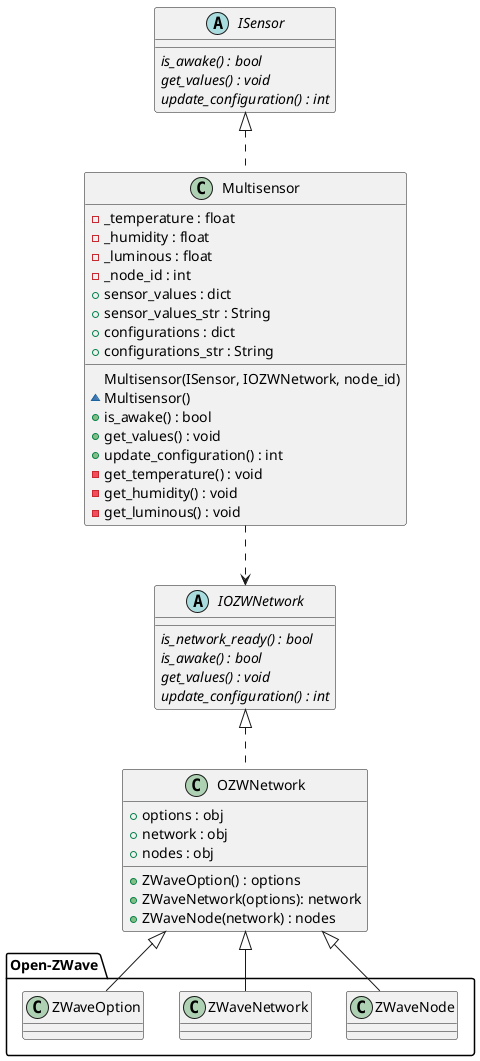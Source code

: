 @startuml Multisensor

abstract class ISensor {
    {abstract} is_awake() : bool
    {abstract} get_values() : void
    {abstract} update_configuration() : int
}

abstract class IOZWNetwork {
    {abstract} is_network_ready() : bool
    {abstract} is_awake() : bool
    {abstract} get_values() : void
    {abstract} update_configuration() : int
}

class Multisensor implements ISensor {
    - _temperature : float
    - _humidity : float
    - _luminous : float
    - _node_id : int
    + sensor_values : dict
    + sensor_values_str : String
    + configurations : dict
    + configurations_str : String

      Multisensor(ISensor, IOZWNetwork, node_id)
    ~ Multisensor()
    + is_awake() : bool
    + get_values() : void
    + update_configuration() : int
    - get_temperature() : void
    - get_humidity() : void
    - get_luminous() : void
}

class OZWNetwork implements IOZWNetwork {
  + options : obj
  + network : obj
  + nodes : obj
  + ZWaveOption() : options
  + ZWaveNetwork(options): network 
  + ZWaveNode(network) : nodes
}

package Open-ZWave <<Folder>> {
  class ZWaveNode
  class ZWaveNetwork
  class ZWaveOption
}

Multisensor ..> IOZWNetwork
OZWNetwork <|-- ZWaveNetwork
OZWNetwork <|-- ZWaveNode
OZWNetwork <|-- ZWaveOption

@enduml